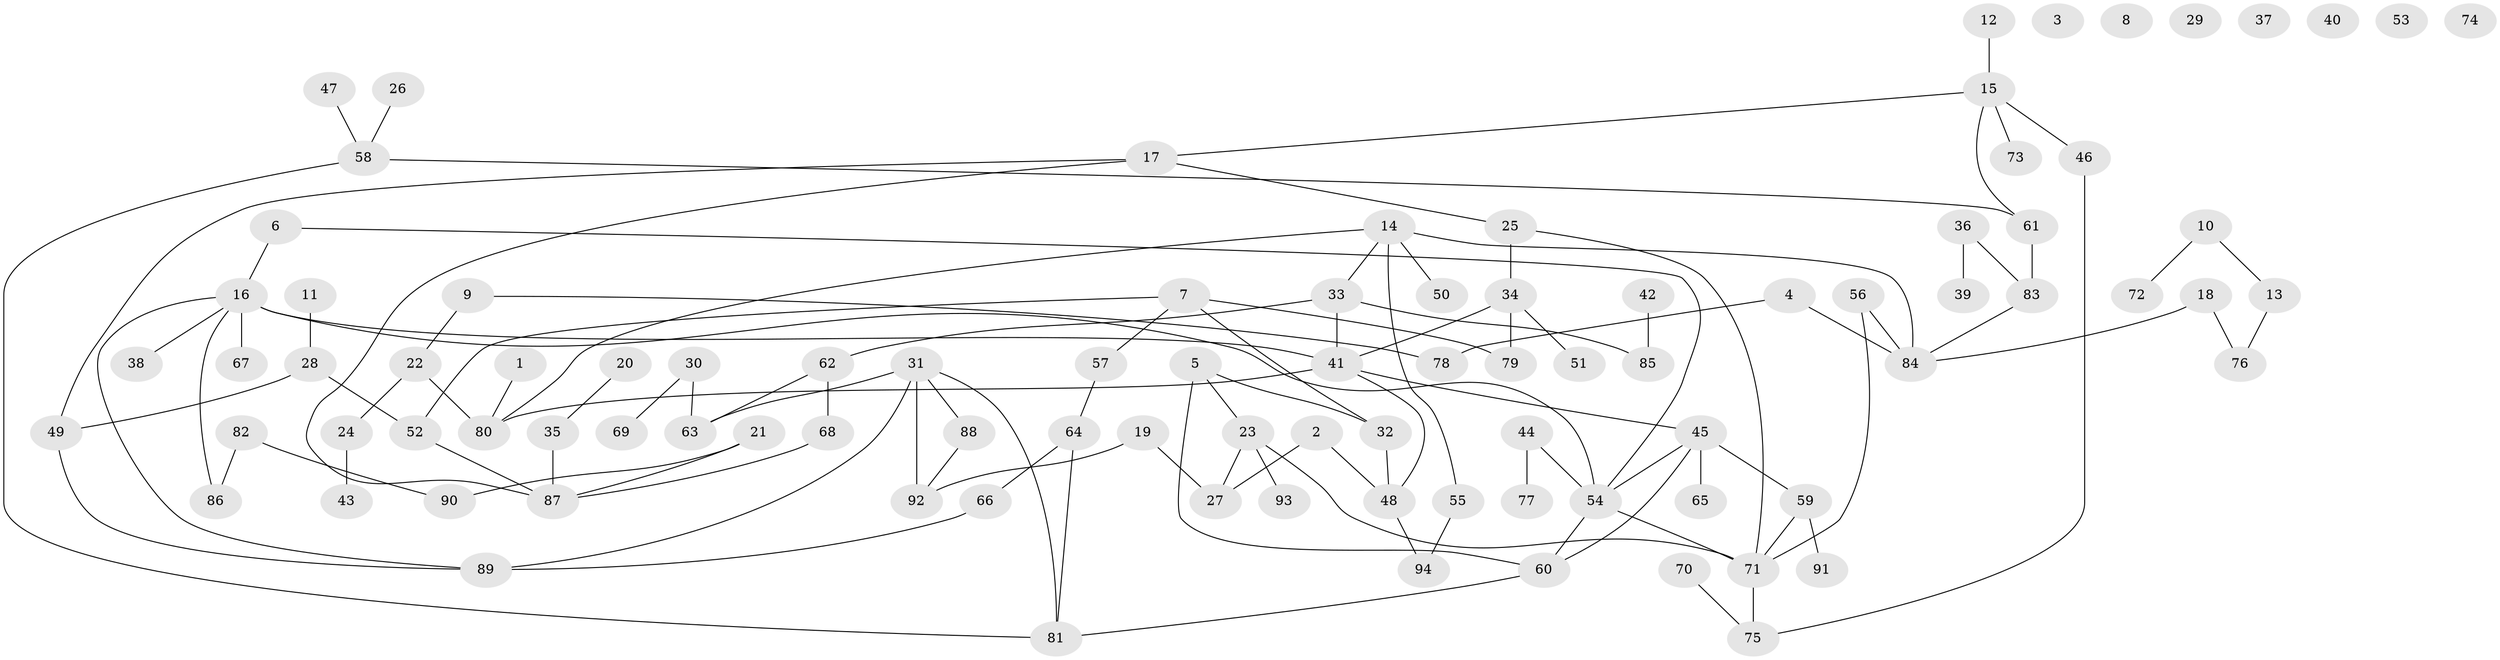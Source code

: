 // Generated by graph-tools (version 1.1) at 2025/40/03/09/25 04:40:16]
// undirected, 94 vertices, 113 edges
graph export_dot {
graph [start="1"]
  node [color=gray90,style=filled];
  1;
  2;
  3;
  4;
  5;
  6;
  7;
  8;
  9;
  10;
  11;
  12;
  13;
  14;
  15;
  16;
  17;
  18;
  19;
  20;
  21;
  22;
  23;
  24;
  25;
  26;
  27;
  28;
  29;
  30;
  31;
  32;
  33;
  34;
  35;
  36;
  37;
  38;
  39;
  40;
  41;
  42;
  43;
  44;
  45;
  46;
  47;
  48;
  49;
  50;
  51;
  52;
  53;
  54;
  55;
  56;
  57;
  58;
  59;
  60;
  61;
  62;
  63;
  64;
  65;
  66;
  67;
  68;
  69;
  70;
  71;
  72;
  73;
  74;
  75;
  76;
  77;
  78;
  79;
  80;
  81;
  82;
  83;
  84;
  85;
  86;
  87;
  88;
  89;
  90;
  91;
  92;
  93;
  94;
  1 -- 80;
  2 -- 27;
  2 -- 48;
  4 -- 78;
  4 -- 84;
  5 -- 23;
  5 -- 32;
  5 -- 60;
  6 -- 16;
  6 -- 54;
  7 -- 32;
  7 -- 52;
  7 -- 57;
  7 -- 79;
  9 -- 22;
  9 -- 78;
  10 -- 13;
  10 -- 72;
  11 -- 28;
  12 -- 15;
  13 -- 76;
  14 -- 33;
  14 -- 50;
  14 -- 55;
  14 -- 80;
  14 -- 84;
  15 -- 17;
  15 -- 46;
  15 -- 61;
  15 -- 73;
  16 -- 38;
  16 -- 41;
  16 -- 54;
  16 -- 67;
  16 -- 86;
  16 -- 89;
  17 -- 25;
  17 -- 49;
  17 -- 87;
  18 -- 76;
  18 -- 84;
  19 -- 27;
  19 -- 92;
  20 -- 35;
  21 -- 87;
  21 -- 90;
  22 -- 24;
  22 -- 80;
  23 -- 27;
  23 -- 71;
  23 -- 93;
  24 -- 43;
  25 -- 34;
  25 -- 71;
  26 -- 58;
  28 -- 49;
  28 -- 52;
  30 -- 63;
  30 -- 69;
  31 -- 63;
  31 -- 81;
  31 -- 88;
  31 -- 89;
  31 -- 92;
  32 -- 48;
  33 -- 41;
  33 -- 62;
  33 -- 85;
  34 -- 41;
  34 -- 51;
  34 -- 79;
  35 -- 87;
  36 -- 39;
  36 -- 83;
  41 -- 45;
  41 -- 48;
  41 -- 80;
  42 -- 85;
  44 -- 54;
  44 -- 77;
  45 -- 54;
  45 -- 59;
  45 -- 60;
  45 -- 65;
  46 -- 75;
  47 -- 58;
  48 -- 94;
  49 -- 89;
  52 -- 87;
  54 -- 60;
  54 -- 71;
  55 -- 94;
  56 -- 71;
  56 -- 84;
  57 -- 64;
  58 -- 61;
  58 -- 81;
  59 -- 71;
  59 -- 91;
  60 -- 81;
  61 -- 83;
  62 -- 63;
  62 -- 68;
  64 -- 66;
  64 -- 81;
  66 -- 89;
  68 -- 87;
  70 -- 75;
  71 -- 75;
  82 -- 86;
  82 -- 90;
  83 -- 84;
  88 -- 92;
}
